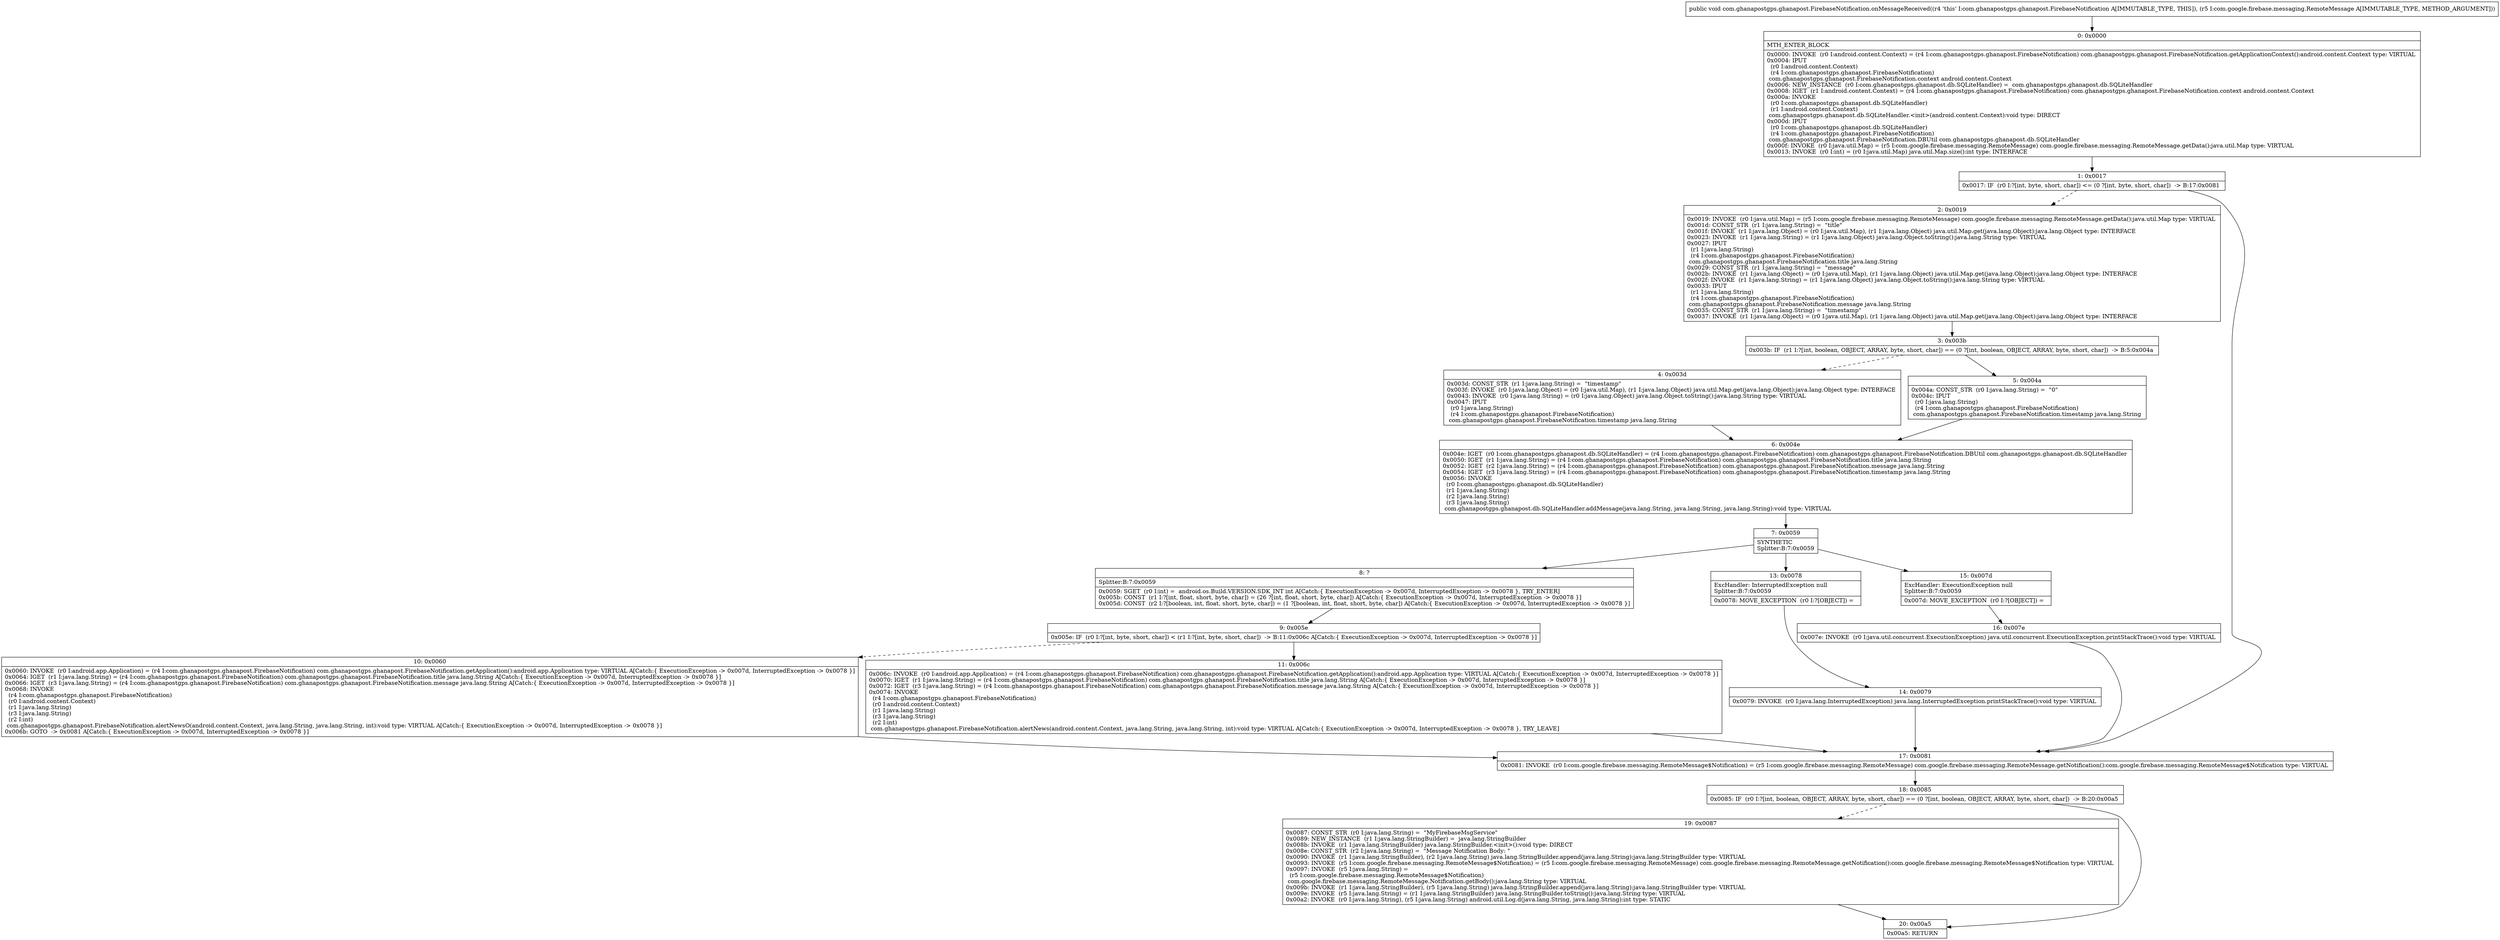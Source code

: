 digraph "CFG forcom.ghanapostgps.ghanapost.FirebaseNotification.onMessageReceived(Lcom\/google\/firebase\/messaging\/RemoteMessage;)V" {
Node_0 [shape=record,label="{0\:\ 0x0000|MTH_ENTER_BLOCK\l|0x0000: INVOKE  (r0 I:android.content.Context) = (r4 I:com.ghanapostgps.ghanapost.FirebaseNotification) com.ghanapostgps.ghanapost.FirebaseNotification.getApplicationContext():android.content.Context type: VIRTUAL \l0x0004: IPUT  \l  (r0 I:android.content.Context)\l  (r4 I:com.ghanapostgps.ghanapost.FirebaseNotification)\l com.ghanapostgps.ghanapost.FirebaseNotification.context android.content.Context \l0x0006: NEW_INSTANCE  (r0 I:com.ghanapostgps.ghanapost.db.SQLiteHandler) =  com.ghanapostgps.ghanapost.db.SQLiteHandler \l0x0008: IGET  (r1 I:android.content.Context) = (r4 I:com.ghanapostgps.ghanapost.FirebaseNotification) com.ghanapostgps.ghanapost.FirebaseNotification.context android.content.Context \l0x000a: INVOKE  \l  (r0 I:com.ghanapostgps.ghanapost.db.SQLiteHandler)\l  (r1 I:android.content.Context)\l com.ghanapostgps.ghanapost.db.SQLiteHandler.\<init\>(android.content.Context):void type: DIRECT \l0x000d: IPUT  \l  (r0 I:com.ghanapostgps.ghanapost.db.SQLiteHandler)\l  (r4 I:com.ghanapostgps.ghanapost.FirebaseNotification)\l com.ghanapostgps.ghanapost.FirebaseNotification.DBUtil com.ghanapostgps.ghanapost.db.SQLiteHandler \l0x000f: INVOKE  (r0 I:java.util.Map) = (r5 I:com.google.firebase.messaging.RemoteMessage) com.google.firebase.messaging.RemoteMessage.getData():java.util.Map type: VIRTUAL \l0x0013: INVOKE  (r0 I:int) = (r0 I:java.util.Map) java.util.Map.size():int type: INTERFACE \l}"];
Node_1 [shape=record,label="{1\:\ 0x0017|0x0017: IF  (r0 I:?[int, byte, short, char]) \<= (0 ?[int, byte, short, char])  \-\> B:17:0x0081 \l}"];
Node_2 [shape=record,label="{2\:\ 0x0019|0x0019: INVOKE  (r0 I:java.util.Map) = (r5 I:com.google.firebase.messaging.RemoteMessage) com.google.firebase.messaging.RemoteMessage.getData():java.util.Map type: VIRTUAL \l0x001d: CONST_STR  (r1 I:java.lang.String) =  \"title\" \l0x001f: INVOKE  (r1 I:java.lang.Object) = (r0 I:java.util.Map), (r1 I:java.lang.Object) java.util.Map.get(java.lang.Object):java.lang.Object type: INTERFACE \l0x0023: INVOKE  (r1 I:java.lang.String) = (r1 I:java.lang.Object) java.lang.Object.toString():java.lang.String type: VIRTUAL \l0x0027: IPUT  \l  (r1 I:java.lang.String)\l  (r4 I:com.ghanapostgps.ghanapost.FirebaseNotification)\l com.ghanapostgps.ghanapost.FirebaseNotification.title java.lang.String \l0x0029: CONST_STR  (r1 I:java.lang.String) =  \"message\" \l0x002b: INVOKE  (r1 I:java.lang.Object) = (r0 I:java.util.Map), (r1 I:java.lang.Object) java.util.Map.get(java.lang.Object):java.lang.Object type: INTERFACE \l0x002f: INVOKE  (r1 I:java.lang.String) = (r1 I:java.lang.Object) java.lang.Object.toString():java.lang.String type: VIRTUAL \l0x0033: IPUT  \l  (r1 I:java.lang.String)\l  (r4 I:com.ghanapostgps.ghanapost.FirebaseNotification)\l com.ghanapostgps.ghanapost.FirebaseNotification.message java.lang.String \l0x0035: CONST_STR  (r1 I:java.lang.String) =  \"timestamp\" \l0x0037: INVOKE  (r1 I:java.lang.Object) = (r0 I:java.util.Map), (r1 I:java.lang.Object) java.util.Map.get(java.lang.Object):java.lang.Object type: INTERFACE \l}"];
Node_3 [shape=record,label="{3\:\ 0x003b|0x003b: IF  (r1 I:?[int, boolean, OBJECT, ARRAY, byte, short, char]) == (0 ?[int, boolean, OBJECT, ARRAY, byte, short, char])  \-\> B:5:0x004a \l}"];
Node_4 [shape=record,label="{4\:\ 0x003d|0x003d: CONST_STR  (r1 I:java.lang.String) =  \"timestamp\" \l0x003f: INVOKE  (r0 I:java.lang.Object) = (r0 I:java.util.Map), (r1 I:java.lang.Object) java.util.Map.get(java.lang.Object):java.lang.Object type: INTERFACE \l0x0043: INVOKE  (r0 I:java.lang.String) = (r0 I:java.lang.Object) java.lang.Object.toString():java.lang.String type: VIRTUAL \l0x0047: IPUT  \l  (r0 I:java.lang.String)\l  (r4 I:com.ghanapostgps.ghanapost.FirebaseNotification)\l com.ghanapostgps.ghanapost.FirebaseNotification.timestamp java.lang.String \l}"];
Node_5 [shape=record,label="{5\:\ 0x004a|0x004a: CONST_STR  (r0 I:java.lang.String) =  \"0\" \l0x004c: IPUT  \l  (r0 I:java.lang.String)\l  (r4 I:com.ghanapostgps.ghanapost.FirebaseNotification)\l com.ghanapostgps.ghanapost.FirebaseNotification.timestamp java.lang.String \l}"];
Node_6 [shape=record,label="{6\:\ 0x004e|0x004e: IGET  (r0 I:com.ghanapostgps.ghanapost.db.SQLiteHandler) = (r4 I:com.ghanapostgps.ghanapost.FirebaseNotification) com.ghanapostgps.ghanapost.FirebaseNotification.DBUtil com.ghanapostgps.ghanapost.db.SQLiteHandler \l0x0050: IGET  (r1 I:java.lang.String) = (r4 I:com.ghanapostgps.ghanapost.FirebaseNotification) com.ghanapostgps.ghanapost.FirebaseNotification.title java.lang.String \l0x0052: IGET  (r2 I:java.lang.String) = (r4 I:com.ghanapostgps.ghanapost.FirebaseNotification) com.ghanapostgps.ghanapost.FirebaseNotification.message java.lang.String \l0x0054: IGET  (r3 I:java.lang.String) = (r4 I:com.ghanapostgps.ghanapost.FirebaseNotification) com.ghanapostgps.ghanapost.FirebaseNotification.timestamp java.lang.String \l0x0056: INVOKE  \l  (r0 I:com.ghanapostgps.ghanapost.db.SQLiteHandler)\l  (r1 I:java.lang.String)\l  (r2 I:java.lang.String)\l  (r3 I:java.lang.String)\l com.ghanapostgps.ghanapost.db.SQLiteHandler.addMessage(java.lang.String, java.lang.String, java.lang.String):void type: VIRTUAL \l}"];
Node_7 [shape=record,label="{7\:\ 0x0059|SYNTHETIC\lSplitter:B:7:0x0059\l}"];
Node_8 [shape=record,label="{8\:\ ?|Splitter:B:7:0x0059\l|0x0059: SGET  (r0 I:int) =  android.os.Build.VERSION.SDK_INT int A[Catch:\{ ExecutionException \-\> 0x007d, InterruptedException \-\> 0x0078 \}, TRY_ENTER]\l0x005b: CONST  (r1 I:?[int, float, short, byte, char]) = (26 ?[int, float, short, byte, char]) A[Catch:\{ ExecutionException \-\> 0x007d, InterruptedException \-\> 0x0078 \}]\l0x005d: CONST  (r2 I:?[boolean, int, float, short, byte, char]) = (1 ?[boolean, int, float, short, byte, char]) A[Catch:\{ ExecutionException \-\> 0x007d, InterruptedException \-\> 0x0078 \}]\l}"];
Node_9 [shape=record,label="{9\:\ 0x005e|0x005e: IF  (r0 I:?[int, byte, short, char]) \< (r1 I:?[int, byte, short, char])  \-\> B:11:0x006c A[Catch:\{ ExecutionException \-\> 0x007d, InterruptedException \-\> 0x0078 \}]\l}"];
Node_10 [shape=record,label="{10\:\ 0x0060|0x0060: INVOKE  (r0 I:android.app.Application) = (r4 I:com.ghanapostgps.ghanapost.FirebaseNotification) com.ghanapostgps.ghanapost.FirebaseNotification.getApplication():android.app.Application type: VIRTUAL A[Catch:\{ ExecutionException \-\> 0x007d, InterruptedException \-\> 0x0078 \}]\l0x0064: IGET  (r1 I:java.lang.String) = (r4 I:com.ghanapostgps.ghanapost.FirebaseNotification) com.ghanapostgps.ghanapost.FirebaseNotification.title java.lang.String A[Catch:\{ ExecutionException \-\> 0x007d, InterruptedException \-\> 0x0078 \}]\l0x0066: IGET  (r3 I:java.lang.String) = (r4 I:com.ghanapostgps.ghanapost.FirebaseNotification) com.ghanapostgps.ghanapost.FirebaseNotification.message java.lang.String A[Catch:\{ ExecutionException \-\> 0x007d, InterruptedException \-\> 0x0078 \}]\l0x0068: INVOKE  \l  (r4 I:com.ghanapostgps.ghanapost.FirebaseNotification)\l  (r0 I:android.content.Context)\l  (r1 I:java.lang.String)\l  (r3 I:java.lang.String)\l  (r2 I:int)\l com.ghanapostgps.ghanapost.FirebaseNotification.alertNewsO(android.content.Context, java.lang.String, java.lang.String, int):void type: VIRTUAL A[Catch:\{ ExecutionException \-\> 0x007d, InterruptedException \-\> 0x0078 \}]\l0x006b: GOTO  \-\> 0x0081 A[Catch:\{ ExecutionException \-\> 0x007d, InterruptedException \-\> 0x0078 \}]\l}"];
Node_11 [shape=record,label="{11\:\ 0x006c|0x006c: INVOKE  (r0 I:android.app.Application) = (r4 I:com.ghanapostgps.ghanapost.FirebaseNotification) com.ghanapostgps.ghanapost.FirebaseNotification.getApplication():android.app.Application type: VIRTUAL A[Catch:\{ ExecutionException \-\> 0x007d, InterruptedException \-\> 0x0078 \}]\l0x0070: IGET  (r1 I:java.lang.String) = (r4 I:com.ghanapostgps.ghanapost.FirebaseNotification) com.ghanapostgps.ghanapost.FirebaseNotification.title java.lang.String A[Catch:\{ ExecutionException \-\> 0x007d, InterruptedException \-\> 0x0078 \}]\l0x0072: IGET  (r3 I:java.lang.String) = (r4 I:com.ghanapostgps.ghanapost.FirebaseNotification) com.ghanapostgps.ghanapost.FirebaseNotification.message java.lang.String A[Catch:\{ ExecutionException \-\> 0x007d, InterruptedException \-\> 0x0078 \}]\l0x0074: INVOKE  \l  (r4 I:com.ghanapostgps.ghanapost.FirebaseNotification)\l  (r0 I:android.content.Context)\l  (r1 I:java.lang.String)\l  (r3 I:java.lang.String)\l  (r2 I:int)\l com.ghanapostgps.ghanapost.FirebaseNotification.alertNews(android.content.Context, java.lang.String, java.lang.String, int):void type: VIRTUAL A[Catch:\{ ExecutionException \-\> 0x007d, InterruptedException \-\> 0x0078 \}, TRY_LEAVE]\l}"];
Node_13 [shape=record,label="{13\:\ 0x0078|ExcHandler: InterruptedException null\lSplitter:B:7:0x0059\l|0x0078: MOVE_EXCEPTION  (r0 I:?[OBJECT]) =  \l}"];
Node_14 [shape=record,label="{14\:\ 0x0079|0x0079: INVOKE  (r0 I:java.lang.InterruptedException) java.lang.InterruptedException.printStackTrace():void type: VIRTUAL \l}"];
Node_15 [shape=record,label="{15\:\ 0x007d|ExcHandler: ExecutionException null\lSplitter:B:7:0x0059\l|0x007d: MOVE_EXCEPTION  (r0 I:?[OBJECT]) =  \l}"];
Node_16 [shape=record,label="{16\:\ 0x007e|0x007e: INVOKE  (r0 I:java.util.concurrent.ExecutionException) java.util.concurrent.ExecutionException.printStackTrace():void type: VIRTUAL \l}"];
Node_17 [shape=record,label="{17\:\ 0x0081|0x0081: INVOKE  (r0 I:com.google.firebase.messaging.RemoteMessage$Notification) = (r5 I:com.google.firebase.messaging.RemoteMessage) com.google.firebase.messaging.RemoteMessage.getNotification():com.google.firebase.messaging.RemoteMessage$Notification type: VIRTUAL \l}"];
Node_18 [shape=record,label="{18\:\ 0x0085|0x0085: IF  (r0 I:?[int, boolean, OBJECT, ARRAY, byte, short, char]) == (0 ?[int, boolean, OBJECT, ARRAY, byte, short, char])  \-\> B:20:0x00a5 \l}"];
Node_19 [shape=record,label="{19\:\ 0x0087|0x0087: CONST_STR  (r0 I:java.lang.String) =  \"MyFirebaseMsgService\" \l0x0089: NEW_INSTANCE  (r1 I:java.lang.StringBuilder) =  java.lang.StringBuilder \l0x008b: INVOKE  (r1 I:java.lang.StringBuilder) java.lang.StringBuilder.\<init\>():void type: DIRECT \l0x008e: CONST_STR  (r2 I:java.lang.String) =  \"Message Notification Body: \" \l0x0090: INVOKE  (r1 I:java.lang.StringBuilder), (r2 I:java.lang.String) java.lang.StringBuilder.append(java.lang.String):java.lang.StringBuilder type: VIRTUAL \l0x0093: INVOKE  (r5 I:com.google.firebase.messaging.RemoteMessage$Notification) = (r5 I:com.google.firebase.messaging.RemoteMessage) com.google.firebase.messaging.RemoteMessage.getNotification():com.google.firebase.messaging.RemoteMessage$Notification type: VIRTUAL \l0x0097: INVOKE  (r5 I:java.lang.String) = \l  (r5 I:com.google.firebase.messaging.RemoteMessage$Notification)\l com.google.firebase.messaging.RemoteMessage.Notification.getBody():java.lang.String type: VIRTUAL \l0x009b: INVOKE  (r1 I:java.lang.StringBuilder), (r5 I:java.lang.String) java.lang.StringBuilder.append(java.lang.String):java.lang.StringBuilder type: VIRTUAL \l0x009e: INVOKE  (r5 I:java.lang.String) = (r1 I:java.lang.StringBuilder) java.lang.StringBuilder.toString():java.lang.String type: VIRTUAL \l0x00a2: INVOKE  (r0 I:java.lang.String), (r5 I:java.lang.String) android.util.Log.d(java.lang.String, java.lang.String):int type: STATIC \l}"];
Node_20 [shape=record,label="{20\:\ 0x00a5|0x00a5: RETURN   \l}"];
MethodNode[shape=record,label="{public void com.ghanapostgps.ghanapost.FirebaseNotification.onMessageReceived((r4 'this' I:com.ghanapostgps.ghanapost.FirebaseNotification A[IMMUTABLE_TYPE, THIS]), (r5 I:com.google.firebase.messaging.RemoteMessage A[IMMUTABLE_TYPE, METHOD_ARGUMENT])) }"];
MethodNode -> Node_0;
Node_0 -> Node_1;
Node_1 -> Node_2[style=dashed];
Node_1 -> Node_17;
Node_2 -> Node_3;
Node_3 -> Node_4[style=dashed];
Node_3 -> Node_5;
Node_4 -> Node_6;
Node_5 -> Node_6;
Node_6 -> Node_7;
Node_7 -> Node_8;
Node_7 -> Node_15;
Node_7 -> Node_13;
Node_8 -> Node_9;
Node_9 -> Node_10[style=dashed];
Node_9 -> Node_11;
Node_10 -> Node_17;
Node_11 -> Node_17;
Node_13 -> Node_14;
Node_14 -> Node_17;
Node_15 -> Node_16;
Node_16 -> Node_17;
Node_17 -> Node_18;
Node_18 -> Node_19[style=dashed];
Node_18 -> Node_20;
Node_19 -> Node_20;
}

